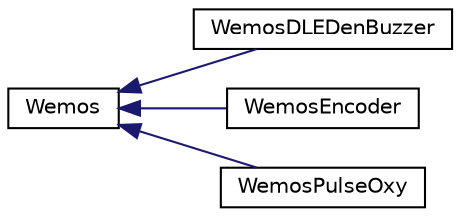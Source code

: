 digraph "Graphical Class Hierarchy"
{
 // LATEX_PDF_SIZE
  edge [fontname="Helvetica",fontsize="10",labelfontname="Helvetica",labelfontsize="10"];
  node [fontname="Helvetica",fontsize="10",shape=record];
  rankdir="LR";
  Node0 [label="Wemos",height=0.2,width=0.4,color="black", fillcolor="white", style="filled",URL="$classWemos.html",tooltip=" "];
  Node0 -> Node1 [dir="back",color="midnightblue",fontsize="10",style="solid",fontname="Helvetica"];
  Node1 [label="WemosDLEDenBuzzer",height=0.2,width=0.4,color="black", fillcolor="white", style="filled",URL="$classWemosDLEDenBuzzer.html",tooltip=" "];
  Node0 -> Node2 [dir="back",color="midnightblue",fontsize="10",style="solid",fontname="Helvetica"];
  Node2 [label="WemosEncoder",height=0.2,width=0.4,color="black", fillcolor="white", style="filled",URL="$classWemosEncoder.html",tooltip=" "];
  Node0 -> Node3 [dir="back",color="midnightblue",fontsize="10",style="solid",fontname="Helvetica"];
  Node3 [label="WemosPulseOxy",height=0.2,width=0.4,color="black", fillcolor="white", style="filled",URL="$classWemosPulseOxy.html",tooltip=" "];
}
